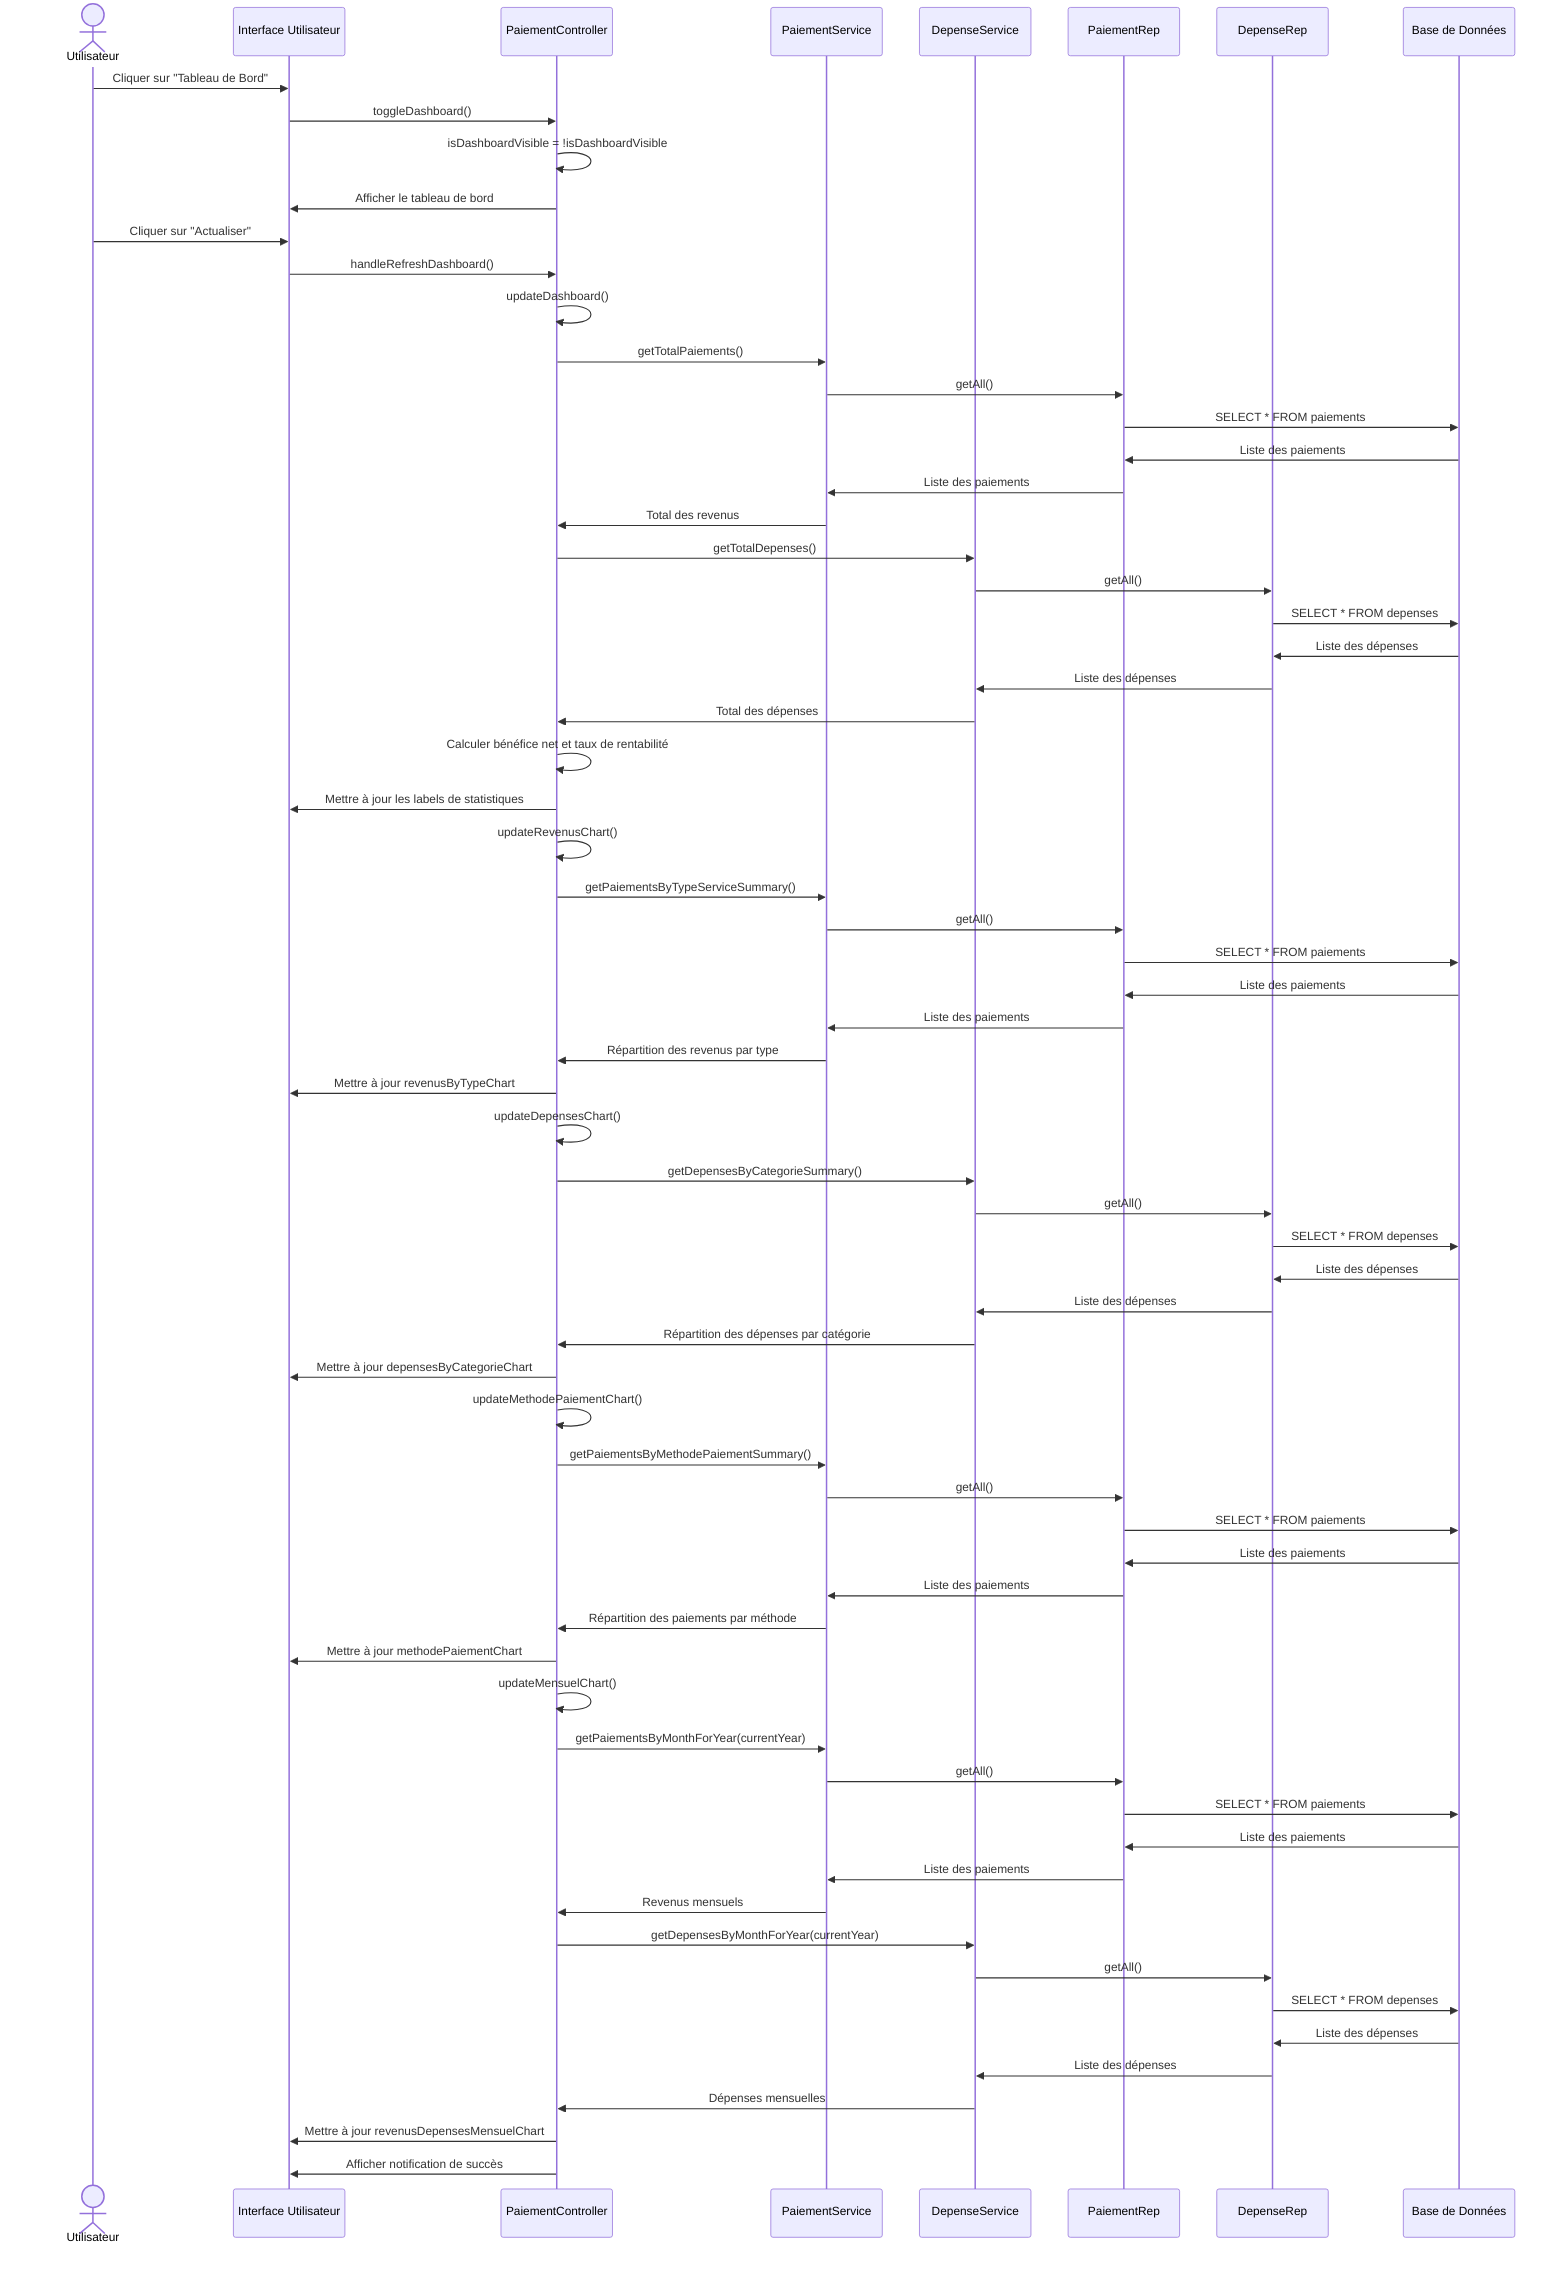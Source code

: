 sequenceDiagram
    actor Utilisateur
    participant IHM as Interface Utilisateur
    participant Ctrl as PaiementController
    participant SvcPaiement as PaiementService
    participant SvcDepense as DepenseService
    participant RepPaiement as PaiementRep
    participant RepDepense as DepenseRep
    participant DB as Base de Données

    Utilisateur->>IHM: Cliquer sur "Tableau de Bord"
    IHM->>Ctrl: toggleDashboard()
    Ctrl->>Ctrl: isDashboardVisible = !isDashboardVisible
    Ctrl->>IHM: Afficher le tableau de bord
    Utilisateur->>IHM: Cliquer sur "Actualiser"
    IHM->>Ctrl: handleRefreshDashboard()
    Ctrl->>Ctrl: updateDashboard()
    
    Ctrl->>SvcPaiement: getTotalPaiements()
    SvcPaiement->>RepPaiement: getAll()
    RepPaiement->>DB: SELECT * FROM paiements
    DB->>RepPaiement: Liste des paiements
    RepPaiement->>SvcPaiement: Liste des paiements
    SvcPaiement->>Ctrl: Total des revenus
    
    Ctrl->>SvcDepense: getTotalDepenses()
    SvcDepense->>RepDepense: getAll()
    RepDepense->>DB: SELECT * FROM depenses
    DB->>RepDepense: Liste des dépenses
    RepDepense->>SvcDepense: Liste des dépenses
    SvcDepense->>Ctrl: Total des dépenses
    
    Ctrl->>Ctrl: Calculer bénéfice net et taux de rentabilité
    Ctrl->>IHM: Mettre à jour les labels de statistiques
    
    Ctrl->>Ctrl: updateRevenusChart()
    Ctrl->>SvcPaiement: getPaiementsByTypeServiceSummary()
    SvcPaiement->>RepPaiement: getAll()
    RepPaiement->>DB: SELECT * FROM paiements
    DB->>RepPaiement: Liste des paiements
    RepPaiement->>SvcPaiement: Liste des paiements
    SvcPaiement->>Ctrl: Répartition des revenus par type
    Ctrl->>IHM: Mettre à jour revenusByTypeChart
    
    Ctrl->>Ctrl: updateDepensesChart()
    Ctrl->>SvcDepense: getDepensesByCategorieSummary()
    SvcDepense->>RepDepense: getAll()
    RepDepense->>DB: SELECT * FROM depenses
    DB->>RepDepense: Liste des dépenses
    RepDepense->>SvcDepense: Liste des dépenses
    SvcDepense->>Ctrl: Répartition des dépenses par catégorie
    Ctrl->>IHM: Mettre à jour depensesByCategorieChart
    
    Ctrl->>Ctrl: updateMethodePaiementChart()
    Ctrl->>SvcPaiement: getPaiementsByMethodePaiementSummary()
    SvcPaiement->>RepPaiement: getAll()
    RepPaiement->>DB: SELECT * FROM paiements
    DB->>RepPaiement: Liste des paiements
    RepPaiement->>SvcPaiement: Liste des paiements
    SvcPaiement->>Ctrl: Répartition des paiements par méthode
    Ctrl->>IHM: Mettre à jour methodePaiementChart
    
    Ctrl->>Ctrl: updateMensuelChart()
    Ctrl->>SvcPaiement: getPaiementsByMonthForYear(currentYear)
    SvcPaiement->>RepPaiement: getAll()
    RepPaiement->>DB: SELECT * FROM paiements
    DB->>RepPaiement: Liste des paiements
    RepPaiement->>SvcPaiement: Liste des paiements
    SvcPaiement->>Ctrl: Revenus mensuels
    
    Ctrl->>SvcDepense: getDepensesByMonthForYear(currentYear)
    SvcDepense->>RepDepense: getAll()
    RepDepense->>DB: SELECT * FROM depenses
    DB->>RepDepense: Liste des dépenses
    RepDepense->>SvcDepense: Liste des dépenses
    SvcDepense->>Ctrl: Dépenses mensuelles
    
    Ctrl->>IHM: Mettre à jour revenusDepensesMensuelChart
    Ctrl->>IHM: Afficher notification de succès